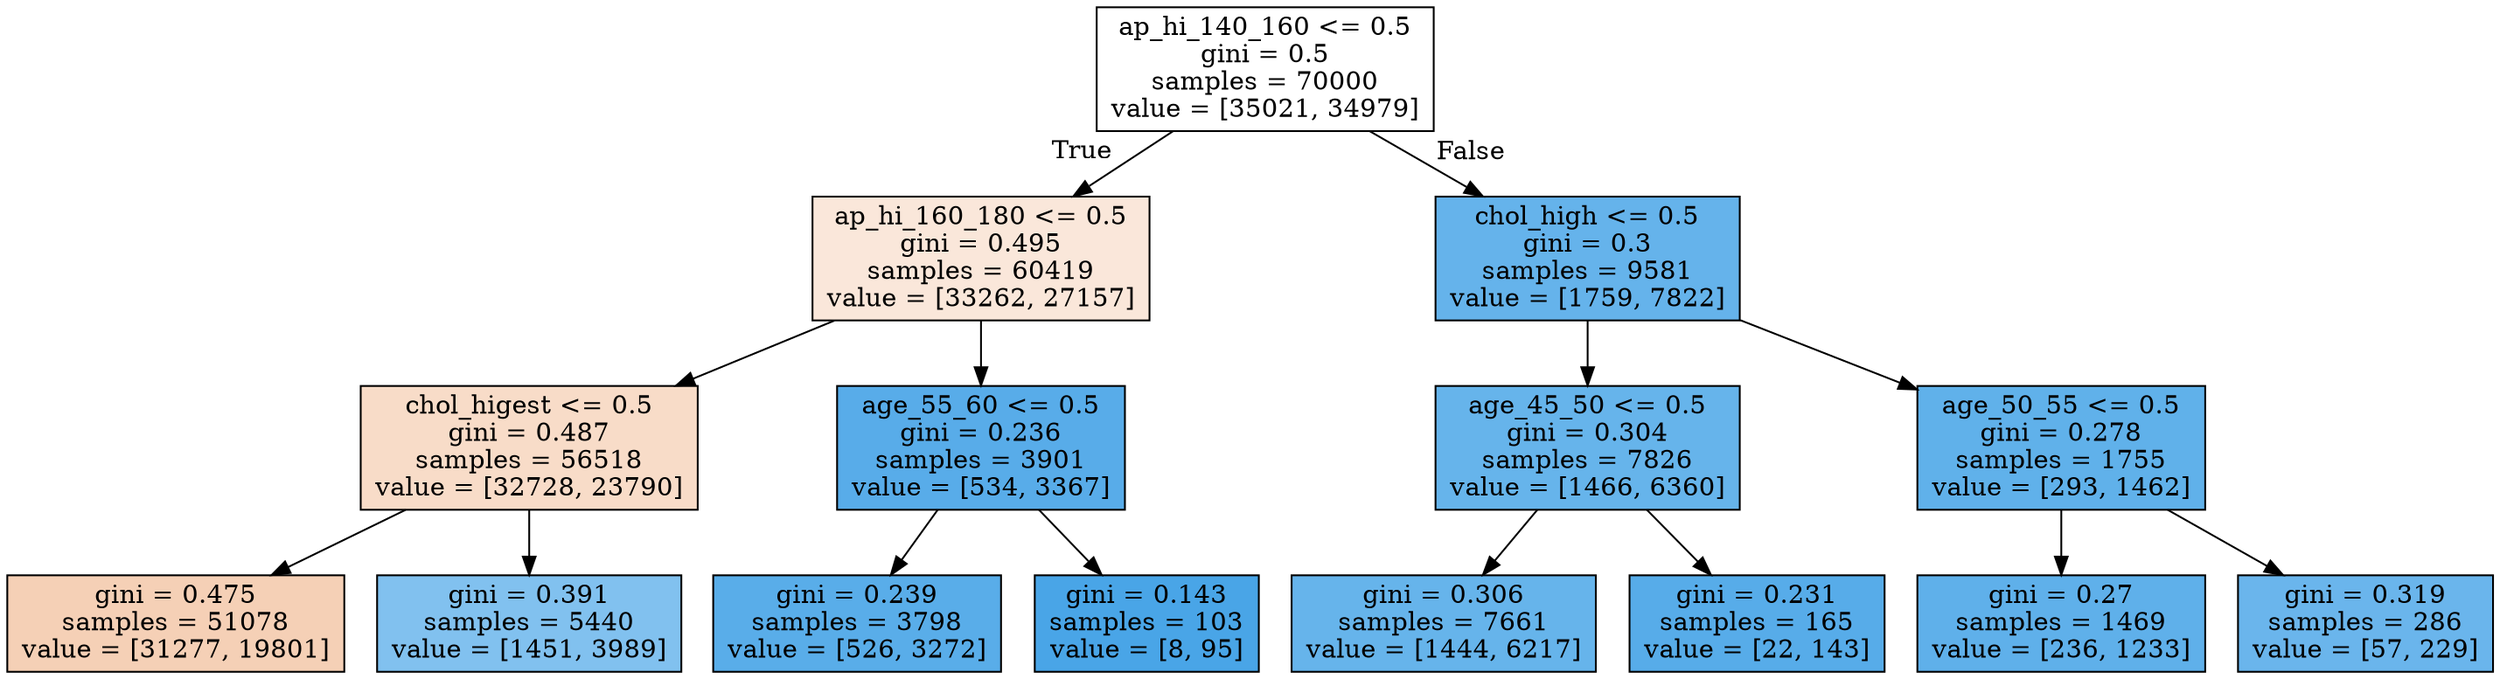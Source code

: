 digraph Tree {
node [shape=box, style="filled", color="black"] ;
0 [label="ap_hi_140_160 <= 0.5\ngini = 0.5\nsamples = 70000\nvalue = [35021, 34979]", fillcolor="#e5813900"] ;
1 [label="ap_hi_160_180 <= 0.5\ngini = 0.495\nsamples = 60419\nvalue = [33262, 27157]", fillcolor="#e581392f"] ;
0 -> 1 [labeldistance=2.5, labelangle=45, headlabel="True"] ;
2 [label="chol_higest <= 0.5\ngini = 0.487\nsamples = 56518\nvalue = [32728, 23790]", fillcolor="#e5813946"] ;
1 -> 2 ;
3 [label="gini = 0.475\nsamples = 51078\nvalue = [31277, 19801]", fillcolor="#e581395e"] ;
2 -> 3 ;
4 [label="gini = 0.391\nsamples = 5440\nvalue = [1451, 3989]", fillcolor="#399de5a2"] ;
2 -> 4 ;
5 [label="age_55_60 <= 0.5\ngini = 0.236\nsamples = 3901\nvalue = [534, 3367]", fillcolor="#399de5d7"] ;
1 -> 5 ;
6 [label="gini = 0.239\nsamples = 3798\nvalue = [526, 3272]", fillcolor="#399de5d6"] ;
5 -> 6 ;
7 [label="gini = 0.143\nsamples = 103\nvalue = [8, 95]", fillcolor="#399de5ea"] ;
5 -> 7 ;
8 [label="chol_high <= 0.5\ngini = 0.3\nsamples = 9581\nvalue = [1759, 7822]", fillcolor="#399de5c6"] ;
0 -> 8 [labeldistance=2.5, labelangle=-45, headlabel="False"] ;
9 [label="age_45_50 <= 0.5\ngini = 0.304\nsamples = 7826\nvalue = [1466, 6360]", fillcolor="#399de5c4"] ;
8 -> 9 ;
10 [label="gini = 0.306\nsamples = 7661\nvalue = [1444, 6217]", fillcolor="#399de5c4"] ;
9 -> 10 ;
11 [label="gini = 0.231\nsamples = 165\nvalue = [22, 143]", fillcolor="#399de5d8"] ;
9 -> 11 ;
12 [label="age_50_55 <= 0.5\ngini = 0.278\nsamples = 1755\nvalue = [293, 1462]", fillcolor="#399de5cc"] ;
8 -> 12 ;
13 [label="gini = 0.27\nsamples = 1469\nvalue = [236, 1233]", fillcolor="#399de5ce"] ;
12 -> 13 ;
14 [label="gini = 0.319\nsamples = 286\nvalue = [57, 229]", fillcolor="#399de5c0"] ;
12 -> 14 ;
}